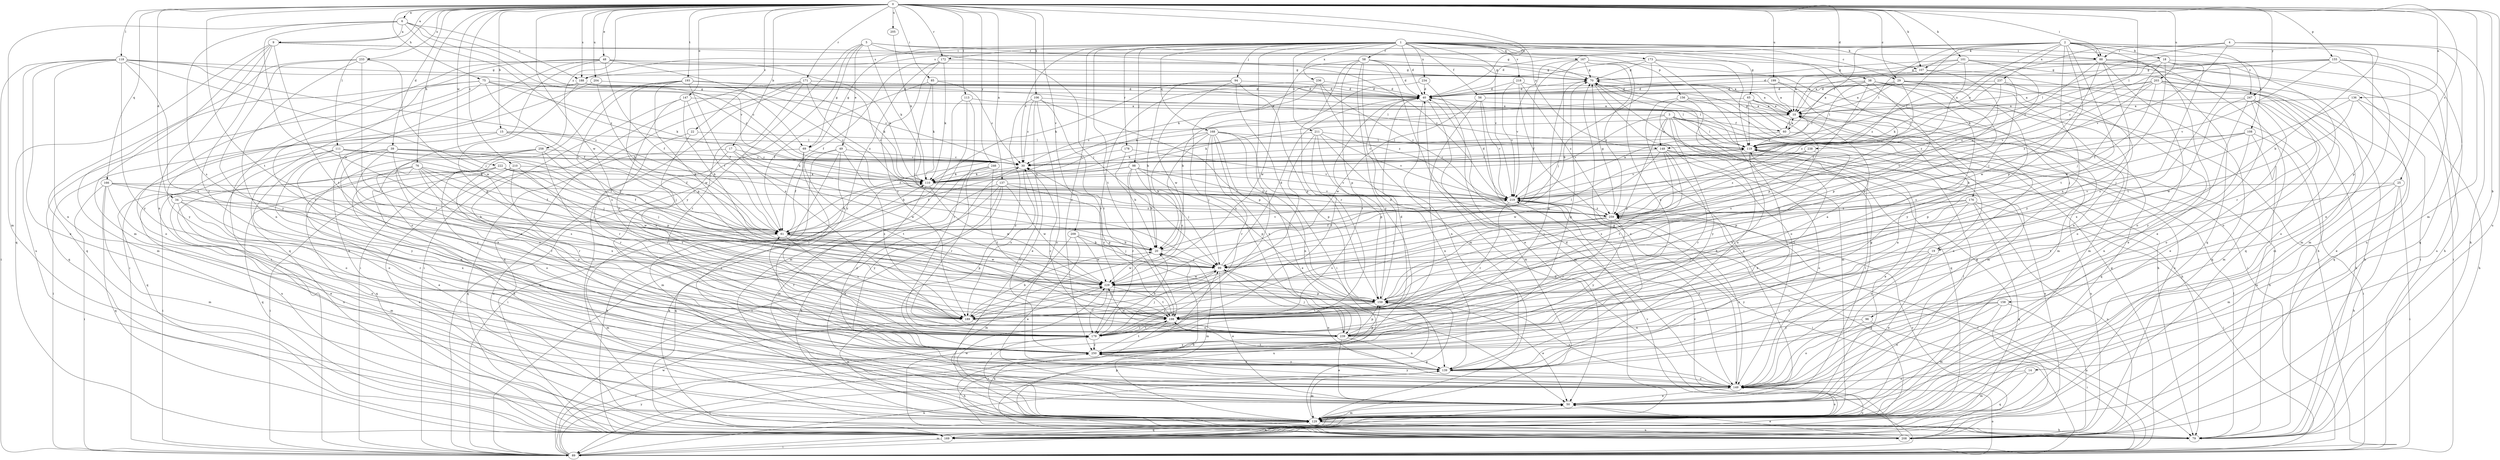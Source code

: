 strict digraph  {
0;
1;
2;
3;
4;
5;
6;
9;
10;
14;
15;
17;
18;
19;
20;
22;
25;
29;
30;
34;
38;
39;
40;
48;
49;
50;
56;
58;
60;
61;
65;
69;
70;
75;
76;
79;
85;
88;
89;
94;
96;
98;
99;
101;
106;
107;
108;
110;
111;
113;
118;
119;
129;
136;
137;
139;
147;
148;
149;
155;
156;
158;
159;
166;
167;
168;
169;
171;
172;
173;
176;
178;
179;
188;
189;
193;
198;
199;
203;
204;
205;
208;
209;
210;
211;
218;
219;
222;
229;
233;
234;
236;
237;
238;
239;
246;
247;
250;
258;
259;
0 -> 6  [label=a];
0 -> 9  [label=a];
0 -> 14  [label=b];
0 -> 15  [label=b];
0 -> 17  [label=b];
0 -> 22  [label=c];
0 -> 25  [label=c];
0 -> 29  [label=c];
0 -> 34  [label=d];
0 -> 38  [label=d];
0 -> 39  [label=d];
0 -> 40  [label=d];
0 -> 48  [label=e];
0 -> 75  [label=h];
0 -> 76  [label=h];
0 -> 85  [label=i];
0 -> 88  [label=i];
0 -> 101  [label=k];
0 -> 106  [label=k];
0 -> 107  [label=k];
0 -> 111  [label=l];
0 -> 113  [label=l];
0 -> 118  [label=l];
0 -> 119  [label=l];
0 -> 129  [label=m];
0 -> 136  [label=n];
0 -> 137  [label=n];
0 -> 147  [label=o];
0 -> 148  [label=o];
0 -> 155  [label=p];
0 -> 166  [label=q];
0 -> 171  [label=r];
0 -> 172  [label=r];
0 -> 188  [label=s];
0 -> 193  [label=t];
0 -> 198  [label=t];
0 -> 199  [label=u];
0 -> 203  [label=u];
0 -> 204  [label=u];
0 -> 205  [label=u];
0 -> 208  [label=u];
0 -> 209  [label=v];
0 -> 210  [label=v];
0 -> 222  [label=w];
0 -> 229  [label=w];
0 -> 233  [label=x];
0 -> 246  [label=y];
0 -> 247  [label=y];
0 -> 258  [label=z];
1 -> 29  [label=c];
1 -> 30  [label=c];
1 -> 40  [label=d];
1 -> 56  [label=f];
1 -> 58  [label=f];
1 -> 65  [label=g];
1 -> 69  [label=g];
1 -> 94  [label=j];
1 -> 96  [label=j];
1 -> 98  [label=j];
1 -> 107  [label=k];
1 -> 156  [label=p];
1 -> 167  [label=q];
1 -> 168  [label=q];
1 -> 172  [label=r];
1 -> 173  [label=r];
1 -> 176  [label=r];
1 -> 178  [label=r];
1 -> 179  [label=r];
1 -> 188  [label=s];
1 -> 198  [label=t];
1 -> 211  [label=v];
1 -> 218  [label=v];
1 -> 219  [label=v];
1 -> 234  [label=x];
1 -> 236  [label=x];
1 -> 247  [label=y];
1 -> 250  [label=y];
2 -> 18  [label=b];
2 -> 40  [label=d];
2 -> 60  [label=f];
2 -> 88  [label=i];
2 -> 107  [label=k];
2 -> 108  [label=k];
2 -> 119  [label=l];
2 -> 158  [label=p];
2 -> 159  [label=p];
2 -> 169  [label=q];
2 -> 188  [label=s];
2 -> 198  [label=t];
2 -> 208  [label=u];
2 -> 237  [label=x];
2 -> 238  [label=x];
2 -> 239  [label=x];
2 -> 259  [label=z];
3 -> 19  [label=b];
3 -> 30  [label=c];
3 -> 60  [label=f];
3 -> 79  [label=h];
3 -> 119  [label=l];
3 -> 139  [label=n];
3 -> 148  [label=o];
3 -> 159  [label=p];
3 -> 219  [label=v];
3 -> 250  [label=y];
4 -> 19  [label=b];
4 -> 79  [label=h];
4 -> 88  [label=i];
4 -> 119  [label=l];
4 -> 148  [label=o];
4 -> 169  [label=q];
4 -> 219  [label=v];
5 -> 49  [label=e];
5 -> 69  [label=g];
5 -> 88  [label=i];
5 -> 99  [label=j];
5 -> 110  [label=k];
5 -> 219  [label=v];
5 -> 239  [label=x];
5 -> 250  [label=y];
6 -> 9  [label=a];
6 -> 69  [label=g];
6 -> 129  [label=m];
6 -> 188  [label=s];
6 -> 189  [label=s];
6 -> 219  [label=v];
6 -> 229  [label=w];
6 -> 259  [label=z];
9 -> 70  [label=g];
9 -> 88  [label=i];
9 -> 129  [label=m];
9 -> 139  [label=n];
9 -> 169  [label=q];
9 -> 179  [label=r];
9 -> 198  [label=t];
10 -> 60  [label=f];
10 -> 110  [label=k];
10 -> 169  [label=q];
14 -> 129  [label=m];
14 -> 149  [label=o];
14 -> 169  [label=q];
15 -> 61  [label=f];
15 -> 89  [label=i];
15 -> 99  [label=j];
15 -> 119  [label=l];
15 -> 169  [label=q];
17 -> 20  [label=b];
17 -> 30  [label=c];
17 -> 169  [label=q];
17 -> 208  [label=u];
17 -> 229  [label=w];
18 -> 70  [label=g];
18 -> 79  [label=h];
18 -> 99  [label=j];
18 -> 110  [label=k];
18 -> 149  [label=o];
18 -> 189  [label=s];
18 -> 198  [label=t];
18 -> 229  [label=w];
19 -> 50  [label=e];
19 -> 99  [label=j];
19 -> 139  [label=n];
19 -> 250  [label=y];
20 -> 99  [label=j];
20 -> 119  [label=l];
20 -> 129  [label=m];
20 -> 229  [label=w];
22 -> 119  [label=l];
22 -> 179  [label=r];
22 -> 189  [label=s];
25 -> 79  [label=h];
25 -> 89  [label=i];
25 -> 129  [label=m];
25 -> 198  [label=t];
25 -> 219  [label=v];
29 -> 10  [label=a];
29 -> 30  [label=c];
29 -> 40  [label=d];
29 -> 50  [label=e];
29 -> 79  [label=h];
29 -> 149  [label=o];
29 -> 159  [label=p];
29 -> 259  [label=z];
30 -> 110  [label=k];
30 -> 189  [label=s];
34 -> 129  [label=m];
34 -> 149  [label=o];
34 -> 179  [label=r];
34 -> 239  [label=x];
34 -> 259  [label=z];
38 -> 10  [label=a];
38 -> 40  [label=d];
38 -> 61  [label=f];
38 -> 119  [label=l];
38 -> 129  [label=m];
38 -> 159  [label=p];
38 -> 189  [label=s];
38 -> 250  [label=y];
39 -> 30  [label=c];
39 -> 61  [label=f];
39 -> 110  [label=k];
39 -> 139  [label=n];
39 -> 149  [label=o];
39 -> 179  [label=r];
39 -> 189  [label=s];
39 -> 239  [label=x];
40 -> 10  [label=a];
40 -> 129  [label=m];
40 -> 139  [label=n];
40 -> 198  [label=t];
48 -> 61  [label=f];
48 -> 70  [label=g];
48 -> 79  [label=h];
48 -> 89  [label=i];
48 -> 110  [label=k];
48 -> 149  [label=o];
48 -> 169  [label=q];
48 -> 259  [label=z];
49 -> 30  [label=c];
49 -> 61  [label=f];
49 -> 89  [label=i];
49 -> 129  [label=m];
49 -> 149  [label=o];
49 -> 189  [label=s];
50 -> 70  [label=g];
50 -> 119  [label=l];
50 -> 129  [label=m];
56 -> 10  [label=a];
56 -> 129  [label=m];
56 -> 198  [label=t];
56 -> 219  [label=v];
56 -> 229  [label=w];
58 -> 40  [label=d];
58 -> 70  [label=g];
58 -> 79  [label=h];
58 -> 129  [label=m];
58 -> 159  [label=p];
58 -> 179  [label=r];
58 -> 229  [label=w];
58 -> 250  [label=y];
60 -> 10  [label=a];
60 -> 30  [label=c];
60 -> 70  [label=g];
60 -> 79  [label=h];
60 -> 119  [label=l];
61 -> 20  [label=b];
61 -> 110  [label=k];
61 -> 129  [label=m];
61 -> 159  [label=p];
61 -> 189  [label=s];
61 -> 219  [label=v];
61 -> 229  [label=w];
65 -> 10  [label=a];
65 -> 110  [label=k];
65 -> 119  [label=l];
65 -> 129  [label=m];
65 -> 189  [label=s];
65 -> 208  [label=u];
69 -> 30  [label=c];
69 -> 89  [label=i];
69 -> 179  [label=r];
69 -> 198  [label=t];
70 -> 40  [label=d];
70 -> 89  [label=i];
70 -> 149  [label=o];
75 -> 30  [label=c];
75 -> 40  [label=d];
75 -> 61  [label=f];
75 -> 110  [label=k];
75 -> 129  [label=m];
75 -> 149  [label=o];
75 -> 189  [label=s];
76 -> 50  [label=e];
76 -> 61  [label=f];
76 -> 99  [label=j];
76 -> 110  [label=k];
76 -> 179  [label=r];
76 -> 198  [label=t];
76 -> 208  [label=u];
76 -> 239  [label=x];
79 -> 20  [label=b];
79 -> 119  [label=l];
79 -> 229  [label=w];
85 -> 30  [label=c];
85 -> 40  [label=d];
85 -> 61  [label=f];
85 -> 99  [label=j];
85 -> 110  [label=k];
88 -> 50  [label=e];
88 -> 70  [label=g];
88 -> 89  [label=i];
88 -> 149  [label=o];
88 -> 169  [label=q];
88 -> 229  [label=w];
88 -> 250  [label=y];
88 -> 259  [label=z];
89 -> 30  [label=c];
89 -> 40  [label=d];
89 -> 50  [label=e];
89 -> 70  [label=g];
89 -> 129  [label=m];
89 -> 139  [label=n];
89 -> 149  [label=o];
89 -> 179  [label=r];
89 -> 219  [label=v];
89 -> 229  [label=w];
89 -> 250  [label=y];
94 -> 20  [label=b];
94 -> 40  [label=d];
94 -> 89  [label=i];
94 -> 110  [label=k];
94 -> 159  [label=p];
94 -> 229  [label=w];
96 -> 89  [label=i];
96 -> 149  [label=o];
96 -> 239  [label=x];
98 -> 20  [label=b];
98 -> 61  [label=f];
98 -> 99  [label=j];
98 -> 110  [label=k];
98 -> 159  [label=p];
98 -> 179  [label=r];
98 -> 219  [label=v];
98 -> 259  [label=z];
99 -> 40  [label=d];
99 -> 50  [label=e];
99 -> 149  [label=o];
99 -> 189  [label=s];
99 -> 208  [label=u];
99 -> 229  [label=w];
101 -> 10  [label=a];
101 -> 30  [label=c];
101 -> 40  [label=d];
101 -> 70  [label=g];
101 -> 89  [label=i];
101 -> 119  [label=l];
101 -> 129  [label=m];
101 -> 179  [label=r];
106 -> 10  [label=a];
106 -> 30  [label=c];
106 -> 50  [label=e];
106 -> 149  [label=o];
106 -> 159  [label=p];
106 -> 198  [label=t];
106 -> 250  [label=y];
107 -> 10  [label=a];
107 -> 99  [label=j];
107 -> 259  [label=z];
108 -> 89  [label=i];
108 -> 119  [label=l];
108 -> 139  [label=n];
108 -> 159  [label=p];
108 -> 208  [label=u];
108 -> 219  [label=v];
110 -> 219  [label=v];
110 -> 229  [label=w];
110 -> 250  [label=y];
111 -> 30  [label=c];
111 -> 61  [label=f];
111 -> 99  [label=j];
111 -> 149  [label=o];
111 -> 189  [label=s];
111 -> 208  [label=u];
111 -> 250  [label=y];
113 -> 10  [label=a];
113 -> 89  [label=i];
113 -> 129  [label=m];
113 -> 179  [label=r];
118 -> 30  [label=c];
118 -> 50  [label=e];
118 -> 70  [label=g];
118 -> 89  [label=i];
118 -> 99  [label=j];
118 -> 139  [label=n];
118 -> 189  [label=s];
118 -> 208  [label=u];
118 -> 250  [label=y];
118 -> 259  [label=z];
119 -> 30  [label=c];
119 -> 50  [label=e];
119 -> 208  [label=u];
119 -> 239  [label=x];
129 -> 79  [label=h];
129 -> 149  [label=o];
129 -> 159  [label=p];
129 -> 169  [label=q];
129 -> 179  [label=r];
129 -> 208  [label=u];
129 -> 229  [label=w];
136 -> 10  [label=a];
136 -> 50  [label=e];
136 -> 79  [label=h];
136 -> 99  [label=j];
136 -> 229  [label=w];
137 -> 50  [label=e];
137 -> 79  [label=h];
137 -> 159  [label=p];
137 -> 169  [label=q];
137 -> 219  [label=v];
137 -> 229  [label=w];
137 -> 250  [label=y];
139 -> 10  [label=a];
139 -> 70  [label=g];
139 -> 89  [label=i];
139 -> 129  [label=m];
139 -> 149  [label=o];
139 -> 198  [label=t];
139 -> 250  [label=y];
147 -> 10  [label=a];
147 -> 20  [label=b];
147 -> 61  [label=f];
147 -> 149  [label=o];
147 -> 189  [label=s];
148 -> 30  [label=c];
148 -> 149  [label=o];
148 -> 179  [label=r];
148 -> 189  [label=s];
148 -> 198  [label=t];
148 -> 208  [label=u];
148 -> 229  [label=w];
149 -> 10  [label=a];
149 -> 40  [label=d];
149 -> 50  [label=e];
149 -> 119  [label=l];
149 -> 250  [label=y];
149 -> 259  [label=z];
155 -> 10  [label=a];
155 -> 30  [label=c];
155 -> 70  [label=g];
155 -> 129  [label=m];
155 -> 139  [label=n];
155 -> 208  [label=u];
155 -> 219  [label=v];
156 -> 10  [label=a];
156 -> 50  [label=e];
156 -> 79  [label=h];
156 -> 129  [label=m];
156 -> 169  [label=q];
158 -> 129  [label=m];
158 -> 149  [label=o];
158 -> 198  [label=t];
158 -> 208  [label=u];
158 -> 250  [label=y];
159 -> 40  [label=d];
159 -> 50  [label=e];
159 -> 149  [label=o];
159 -> 189  [label=s];
159 -> 198  [label=t];
166 -> 20  [label=b];
166 -> 50  [label=e];
166 -> 61  [label=f];
166 -> 89  [label=i];
166 -> 129  [label=m];
166 -> 169  [label=q];
166 -> 219  [label=v];
167 -> 61  [label=f];
167 -> 70  [label=g];
167 -> 89  [label=i];
167 -> 99  [label=j];
167 -> 219  [label=v];
167 -> 239  [label=x];
167 -> 259  [label=z];
168 -> 20  [label=b];
168 -> 50  [label=e];
168 -> 61  [label=f];
168 -> 99  [label=j];
168 -> 119  [label=l];
168 -> 139  [label=n];
168 -> 159  [label=p];
168 -> 179  [label=r];
168 -> 189  [label=s];
168 -> 239  [label=x];
169 -> 89  [label=i];
169 -> 110  [label=k];
169 -> 149  [label=o];
169 -> 219  [label=v];
171 -> 40  [label=d];
171 -> 89  [label=i];
171 -> 119  [label=l];
171 -> 169  [label=q];
171 -> 179  [label=r];
171 -> 208  [label=u];
171 -> 219  [label=v];
171 -> 259  [label=z];
172 -> 10  [label=a];
172 -> 61  [label=f];
172 -> 70  [label=g];
172 -> 110  [label=k];
172 -> 189  [label=s];
172 -> 250  [label=y];
173 -> 20  [label=b];
173 -> 70  [label=g];
173 -> 79  [label=h];
173 -> 110  [label=k];
173 -> 119  [label=l];
173 -> 250  [label=y];
176 -> 89  [label=i];
176 -> 99  [label=j];
176 -> 149  [label=o];
176 -> 169  [label=q];
176 -> 208  [label=u];
176 -> 239  [label=x];
176 -> 259  [label=z];
178 -> 20  [label=b];
178 -> 30  [label=c];
178 -> 219  [label=v];
179 -> 20  [label=b];
179 -> 40  [label=d];
179 -> 99  [label=j];
179 -> 198  [label=t];
179 -> 250  [label=y];
188 -> 30  [label=c];
188 -> 40  [label=d];
188 -> 119  [label=l];
188 -> 159  [label=p];
188 -> 169  [label=q];
188 -> 250  [label=y];
189 -> 20  [label=b];
189 -> 239  [label=x];
193 -> 40  [label=d];
193 -> 61  [label=f];
193 -> 89  [label=i];
193 -> 110  [label=k];
193 -> 119  [label=l];
193 -> 159  [label=p];
193 -> 189  [label=s];
193 -> 229  [label=w];
198 -> 10  [label=a];
198 -> 30  [label=c];
198 -> 79  [label=h];
198 -> 179  [label=r];
199 -> 10  [label=a];
199 -> 40  [label=d];
199 -> 129  [label=m];
199 -> 159  [label=p];
203 -> 10  [label=a];
203 -> 40  [label=d];
203 -> 61  [label=f];
203 -> 129  [label=m];
203 -> 149  [label=o];
203 -> 169  [label=q];
203 -> 219  [label=v];
203 -> 259  [label=z];
204 -> 40  [label=d];
204 -> 61  [label=f];
204 -> 89  [label=i];
205 -> 110  [label=k];
208 -> 50  [label=e];
208 -> 70  [label=g];
208 -> 99  [label=j];
208 -> 110  [label=k];
208 -> 159  [label=p];
208 -> 219  [label=v];
208 -> 259  [label=z];
209 -> 20  [label=b];
209 -> 50  [label=e];
209 -> 99  [label=j];
209 -> 129  [label=m];
209 -> 229  [label=w];
210 -> 89  [label=i];
210 -> 110  [label=k];
210 -> 179  [label=r];
210 -> 198  [label=t];
210 -> 208  [label=u];
211 -> 110  [label=k];
211 -> 119  [label=l];
211 -> 139  [label=n];
211 -> 159  [label=p];
211 -> 189  [label=s];
211 -> 198  [label=t];
211 -> 219  [label=v];
218 -> 10  [label=a];
218 -> 40  [label=d];
218 -> 149  [label=o];
218 -> 219  [label=v];
218 -> 259  [label=z];
219 -> 10  [label=a];
219 -> 40  [label=d];
219 -> 89  [label=i];
219 -> 149  [label=o];
219 -> 179  [label=r];
219 -> 259  [label=z];
222 -> 50  [label=e];
222 -> 61  [label=f];
222 -> 89  [label=i];
222 -> 99  [label=j];
222 -> 110  [label=k];
222 -> 169  [label=q];
222 -> 229  [label=w];
222 -> 250  [label=y];
229 -> 159  [label=p];
229 -> 179  [label=r];
229 -> 198  [label=t];
233 -> 70  [label=g];
233 -> 139  [label=n];
233 -> 169  [label=q];
233 -> 198  [label=t];
233 -> 229  [label=w];
233 -> 250  [label=y];
234 -> 20  [label=b];
234 -> 40  [label=d];
234 -> 50  [label=e];
236 -> 40  [label=d];
236 -> 179  [label=r];
236 -> 219  [label=v];
236 -> 239  [label=x];
236 -> 259  [label=z];
237 -> 40  [label=d];
237 -> 110  [label=k];
237 -> 139  [label=n];
237 -> 169  [label=q];
237 -> 259  [label=z];
238 -> 30  [label=c];
238 -> 159  [label=p];
238 -> 219  [label=v];
238 -> 259  [label=z];
239 -> 30  [label=c];
239 -> 50  [label=e];
239 -> 61  [label=f];
239 -> 70  [label=g];
239 -> 99  [label=j];
239 -> 119  [label=l];
239 -> 139  [label=n];
239 -> 159  [label=p];
239 -> 229  [label=w];
239 -> 250  [label=y];
246 -> 110  [label=k];
246 -> 129  [label=m];
246 -> 179  [label=r];
246 -> 198  [label=t];
247 -> 10  [label=a];
247 -> 50  [label=e];
247 -> 79  [label=h];
247 -> 129  [label=m];
247 -> 149  [label=o];
247 -> 239  [label=x];
247 -> 250  [label=y];
250 -> 30  [label=c];
250 -> 70  [label=g];
250 -> 79  [label=h];
250 -> 139  [label=n];
250 -> 159  [label=p];
250 -> 198  [label=t];
258 -> 30  [label=c];
258 -> 79  [label=h];
258 -> 149  [label=o];
258 -> 159  [label=p];
258 -> 169  [label=q];
258 -> 179  [label=r];
259 -> 61  [label=f];
259 -> 70  [label=g];
259 -> 99  [label=j];
259 -> 169  [label=q];
259 -> 179  [label=r];
259 -> 189  [label=s];
259 -> 250  [label=y];
}
